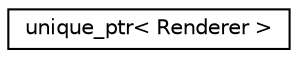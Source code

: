 digraph "Graphical Class Hierarchy"
{
 // INTERACTIVE_SVG=YES
 // LATEX_PDF_SIZE
  edge [fontname="Helvetica",fontsize="10",labelfontname="Helvetica",labelfontsize="10"];
  node [fontname="Helvetica",fontsize="10",shape=record];
  rankdir="LR";
  Node0 [label="unique_ptr\< Renderer \>",height=0.2,width=0.4,color="black", fillcolor="white", style="filled",URL="$classstatic_01std_1_1unique__ptr_3_01_renderer_01_4.html",tooltip=" "];
}
